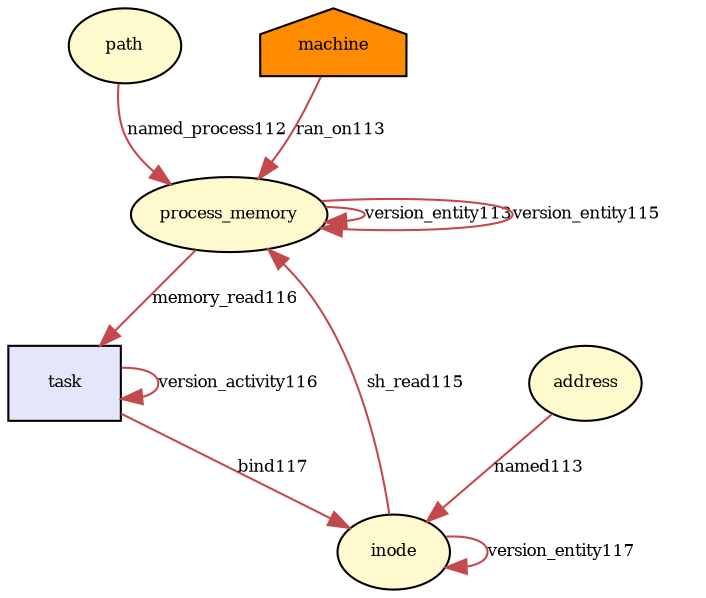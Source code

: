 digraph RGL__DirectedAdjacencyGraph {path[fontsize = 8,label = "path",shape = ellipse, fillcolor="#fffacd", style = filled]

process_memory[fontsize = 8,label = "process_memory",shape = ellipse, fillcolor="#fffacd", style = filled]

path -> process_memory[fontsize = 8,label = "named_process112", color="#c3494c"]

process_memory -> process_memory[fontsize = 8,label = "version_entity113", color="#c3494c"]

machine[fontsize = 8,label = "machine",shape = house, fillcolor="#ff8c00", style = filled]

machine -> process_memory[fontsize = 8,label = "ran_on113", color="#c3494c"]

address[fontsize = 8,label = "address",shape = ellipse, fillcolor="#fffacd", style = filled]

inode[fontsize = 8,label = "inode",shape = ellipse, fillcolor="#fffacd", style = filled]

address -> inode[fontsize = 8,label = "named113", color="#c3494c"]

process_memory -> process_memory[fontsize = 8,label = "version_entity115", color="#c3494c"]

inode -> process_memory[fontsize = 8,label = "sh_read115", color="#c3494c"]

task[fontsize = 8,label = "task",shape = rectangle, fillcolor="#e6e6fa", style = filled]

task -> task[fontsize = 8,label = "version_activity116", color="#c3494c"]

process_memory -> task[fontsize = 8,label = "memory_read116", color="#c3494c"]

inode -> inode[fontsize = 8,label = "version_entity117", color="#c3494c"]

task -> inode[fontsize = 8,label = "bind117", color="#c3494c"]

}